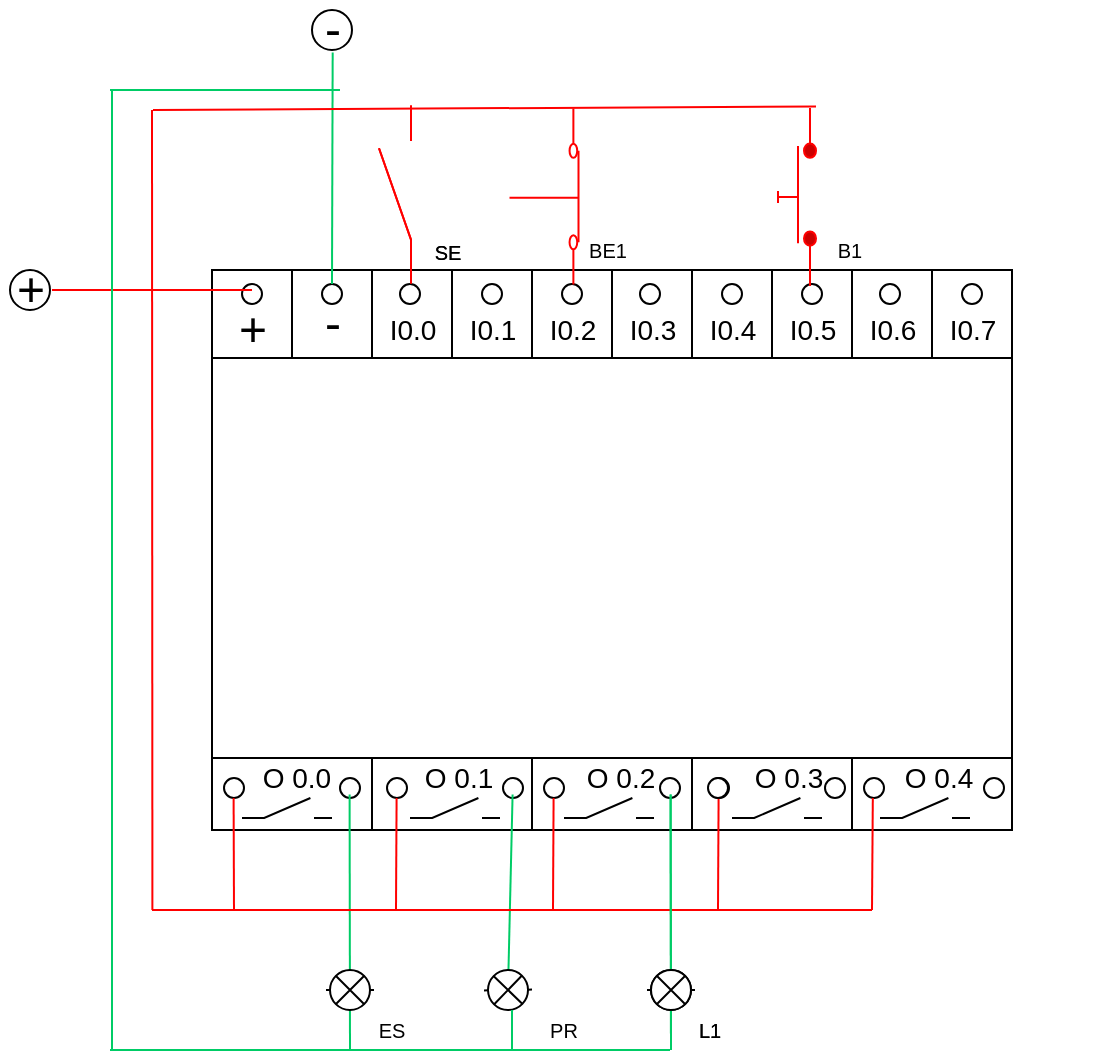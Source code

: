 <mxfile version="15.8.3" type="github">
  <diagram id="Yxvccd4uRXfHXYhgJA9T" name="Page-1">
    <mxGraphModel dx="782" dy="446" grid="1" gridSize="10" guides="1" tooltips="1" connect="1" arrows="1" fold="1" page="1" pageScale="1" pageWidth="850" pageHeight="1100" math="0" shadow="0">
      <root>
        <mxCell id="0" />
        <mxCell id="1" parent="0" />
        <mxCell id="sE-uARo-qi2YajXejtQI-1" value="" style="verticalLabelPosition=bottom;verticalAlign=top;html=1;shape=mxgraph.basic.rect;fillColor2=none;strokeWidth=1;size=20;indent=5;" vertex="1" parent="1">
          <mxGeometry x="266" y="830" width="400" height="280" as="geometry" />
        </mxCell>
        <mxCell id="sE-uARo-qi2YajXejtQI-2" value="" style="shape=partialRectangle;whiteSpace=wrap;html=1;right=0;top=0;bottom=0;fillColor=none;routingCenterX=-0.5;" vertex="1" parent="1">
          <mxGeometry x="346" y="1050" width="120" height="60" as="geometry" />
        </mxCell>
        <mxCell id="sE-uARo-qi2YajXejtQI-3" value="" style="shape=partialRectangle;whiteSpace=wrap;html=1;right=0;top=0;bottom=0;fillColor=none;routingCenterX=-0.5;" vertex="1" parent="1">
          <mxGeometry x="426" y="1050" width="120" height="60" as="geometry" />
        </mxCell>
        <mxCell id="sE-uARo-qi2YajXejtQI-4" value="" style="shape=partialRectangle;whiteSpace=wrap;html=1;right=0;top=0;bottom=0;fillColor=none;routingCenterX=-0.5;" vertex="1" parent="1">
          <mxGeometry x="506" y="1050" width="120" height="60" as="geometry" />
        </mxCell>
        <mxCell id="sE-uARo-qi2YajXejtQI-5" value="" style="shape=partialRectangle;whiteSpace=wrap;html=1;right=0;top=0;bottom=0;fillColor=none;routingCenterX=-0.5;" vertex="1" parent="1">
          <mxGeometry x="586" y="1050" width="120" height="60" as="geometry" />
        </mxCell>
        <mxCell id="sE-uARo-qi2YajXejtQI-6" value="" style="shape=partialRectangle;whiteSpace=wrap;html=1;top=0;bottom=0;fillColor=none;" vertex="1" parent="1">
          <mxGeometry x="306" y="830" width="120" height="60" as="geometry" />
        </mxCell>
        <mxCell id="sE-uARo-qi2YajXejtQI-7" value="" style="shape=partialRectangle;whiteSpace=wrap;html=1;top=0;bottom=0;fillColor=none;" vertex="1" parent="1">
          <mxGeometry x="346" y="830" width="120" height="60" as="geometry" />
        </mxCell>
        <mxCell id="sE-uARo-qi2YajXejtQI-8" value="" style="shape=partialRectangle;whiteSpace=wrap;html=1;top=0;bottom=0;fillColor=none;" vertex="1" parent="1">
          <mxGeometry x="386" y="830" width="120" height="60" as="geometry" />
        </mxCell>
        <mxCell id="sE-uARo-qi2YajXejtQI-9" value="" style="shape=partialRectangle;whiteSpace=wrap;html=1;top=0;bottom=0;fillColor=none;" vertex="1" parent="1">
          <mxGeometry x="506" y="830" width="40" height="60" as="geometry" />
        </mxCell>
        <mxCell id="sE-uARo-qi2YajXejtQI-10" value="" style="shape=partialRectangle;whiteSpace=wrap;html=1;top=0;bottom=0;fillColor=none;" vertex="1" parent="1">
          <mxGeometry x="546" y="830" width="120" height="60" as="geometry" />
        </mxCell>
        <mxCell id="sE-uARo-qi2YajXejtQI-11" value="" style="shape=partialRectangle;whiteSpace=wrap;html=1;top=0;bottom=0;fillColor=none;" vertex="1" parent="1">
          <mxGeometry x="586" y="830" width="40" height="60" as="geometry" />
        </mxCell>
        <mxCell id="sE-uARo-qi2YajXejtQI-12" value="" style="verticalLabelPosition=bottom;verticalAlign=top;html=1;shape=mxgraph.basic.rect;fillColor2=none;strokeWidth=1;size=20;indent=5;" vertex="1" parent="1">
          <mxGeometry x="266" y="874" width="400" height="200" as="geometry" />
        </mxCell>
        <mxCell id="sE-uARo-qi2YajXejtQI-13" value="&lt;font style=&quot;font-size: 24px&quot;&gt;+&lt;/font&gt;" style="text;html=1;align=center;verticalAlign=middle;resizable=0;points=[];autosize=1;strokeColor=none;fillColor=none;" vertex="1" parent="1">
          <mxGeometry x="271" y="850" width="30" height="20" as="geometry" />
        </mxCell>
        <mxCell id="sE-uARo-qi2YajXejtQI-14" value="" style="ellipse;whiteSpace=wrap;html=1;aspect=fixed;" vertex="1" parent="1">
          <mxGeometry x="281" y="837" width="10" height="10" as="geometry" />
        </mxCell>
        <mxCell id="sE-uARo-qi2YajXejtQI-15" value="&lt;span style=&quot;font-size: 24px&quot;&gt;-&lt;/span&gt;" style="text;html=1;align=center;verticalAlign=middle;resizable=0;points=[];autosize=1;strokeColor=none;fillColor=none;" vertex="1" parent="1">
          <mxGeometry x="316" y="847" width="20" height="20" as="geometry" />
        </mxCell>
        <mxCell id="sE-uARo-qi2YajXejtQI-16" value="" style="ellipse;whiteSpace=wrap;html=1;aspect=fixed;" vertex="1" parent="1">
          <mxGeometry x="321" y="837" width="10" height="10" as="geometry" />
        </mxCell>
        <mxCell id="sE-uARo-qi2YajXejtQI-17" value="&lt;font style=&quot;font-size: 14px&quot;&gt;I0.0&lt;/font&gt;" style="text;html=1;align=center;verticalAlign=middle;resizable=0;points=[];autosize=1;strokeColor=none;fillColor=none;" vertex="1" parent="1">
          <mxGeometry x="346" y="850" width="40" height="20" as="geometry" />
        </mxCell>
        <mxCell id="sE-uARo-qi2YajXejtQI-18" value="" style="ellipse;whiteSpace=wrap;html=1;aspect=fixed;" vertex="1" parent="1">
          <mxGeometry x="360" y="837" width="10" height="10" as="geometry" />
        </mxCell>
        <mxCell id="sE-uARo-qi2YajXejtQI-19" value="&lt;span style=&quot;font-size: 14px&quot;&gt;I0.1&lt;/span&gt;" style="text;html=1;align=center;verticalAlign=middle;resizable=0;points=[];autosize=1;strokeColor=none;fillColor=none;" vertex="1" parent="1">
          <mxGeometry x="386" y="850" width="40" height="20" as="geometry" />
        </mxCell>
        <mxCell id="sE-uARo-qi2YajXejtQI-20" value="" style="ellipse;whiteSpace=wrap;html=1;aspect=fixed;" vertex="1" parent="1">
          <mxGeometry x="401" y="837" width="10" height="10" as="geometry" />
        </mxCell>
        <mxCell id="sE-uARo-qi2YajXejtQI-21" value="&lt;font style=&quot;font-size: 14px&quot;&gt;I0.2&lt;/font&gt;" style="text;html=1;align=center;verticalAlign=middle;resizable=0;points=[];autosize=1;strokeColor=none;fillColor=none;" vertex="1" parent="1">
          <mxGeometry x="426" y="850" width="40" height="20" as="geometry" />
        </mxCell>
        <mxCell id="sE-uARo-qi2YajXejtQI-22" value="" style="ellipse;whiteSpace=wrap;html=1;aspect=fixed;" vertex="1" parent="1">
          <mxGeometry x="441" y="837" width="10" height="10" as="geometry" />
        </mxCell>
        <mxCell id="sE-uARo-qi2YajXejtQI-23" value="&lt;font style=&quot;font-size: 14px&quot;&gt;I0.3&lt;/font&gt;" style="text;html=1;align=center;verticalAlign=middle;resizable=0;points=[];autosize=1;strokeColor=none;fillColor=none;" vertex="1" parent="1">
          <mxGeometry x="466" y="850" width="40" height="20" as="geometry" />
        </mxCell>
        <mxCell id="sE-uARo-qi2YajXejtQI-24" value="" style="ellipse;whiteSpace=wrap;html=1;aspect=fixed;" vertex="1" parent="1">
          <mxGeometry x="480" y="837" width="10" height="10" as="geometry" />
        </mxCell>
        <mxCell id="sE-uARo-qi2YajXejtQI-25" value="&lt;font style=&quot;font-size: 14px&quot;&gt;I0.4&lt;/font&gt;" style="text;html=1;align=center;verticalAlign=middle;resizable=0;points=[];autosize=1;strokeColor=none;fillColor=none;" vertex="1" parent="1">
          <mxGeometry x="506" y="850" width="40" height="20" as="geometry" />
        </mxCell>
        <mxCell id="sE-uARo-qi2YajXejtQI-26" value="" style="ellipse;whiteSpace=wrap;html=1;aspect=fixed;" vertex="1" parent="1">
          <mxGeometry x="521" y="837" width="10" height="10" as="geometry" />
        </mxCell>
        <mxCell id="sE-uARo-qi2YajXejtQI-27" value="&lt;font style=&quot;font-size: 14px&quot;&gt;I0.5&lt;/font&gt;" style="text;html=1;align=center;verticalAlign=middle;resizable=0;points=[];autosize=1;strokeColor=none;fillColor=none;" vertex="1" parent="1">
          <mxGeometry x="546" y="850" width="40" height="20" as="geometry" />
        </mxCell>
        <mxCell id="sE-uARo-qi2YajXejtQI-28" value="" style="ellipse;whiteSpace=wrap;html=1;aspect=fixed;" vertex="1" parent="1">
          <mxGeometry x="561" y="837" width="10" height="10" as="geometry" />
        </mxCell>
        <mxCell id="sE-uARo-qi2YajXejtQI-29" value="&lt;font style=&quot;font-size: 14px&quot;&gt;I0.6&lt;/font&gt;" style="text;html=1;align=center;verticalAlign=middle;resizable=0;points=[];autosize=1;strokeColor=none;fillColor=none;" vertex="1" parent="1">
          <mxGeometry x="586" y="850" width="40" height="20" as="geometry" />
        </mxCell>
        <mxCell id="sE-uARo-qi2YajXejtQI-30" value="" style="ellipse;whiteSpace=wrap;html=1;aspect=fixed;" vertex="1" parent="1">
          <mxGeometry x="600" y="837" width="10" height="10" as="geometry" />
        </mxCell>
        <mxCell id="sE-uARo-qi2YajXejtQI-31" value="&lt;font style=&quot;font-size: 14px&quot;&gt;I0.7&lt;/font&gt;" style="text;html=1;align=center;verticalAlign=middle;resizable=0;points=[];autosize=1;strokeColor=none;fillColor=none;" vertex="1" parent="1">
          <mxGeometry x="626" y="850" width="40" height="20" as="geometry" />
        </mxCell>
        <mxCell id="sE-uARo-qi2YajXejtQI-32" value="" style="ellipse;whiteSpace=wrap;html=1;aspect=fixed;" vertex="1" parent="1">
          <mxGeometry x="641" y="837" width="10" height="10" as="geometry" />
        </mxCell>
        <mxCell id="sE-uARo-qi2YajXejtQI-33" value="" style="pointerEvents=1;verticalLabelPosition=bottom;shadow=0;dashed=0;align=center;html=1;verticalAlign=top;shape=mxgraph.electrical.electro-mechanical.make_contact;" vertex="1" parent="1">
          <mxGeometry x="281" y="1094" width="45" height="10" as="geometry" />
        </mxCell>
        <mxCell id="sE-uARo-qi2YajXejtQI-34" value="" style="pointerEvents=1;verticalLabelPosition=bottom;shadow=0;dashed=0;align=center;html=1;verticalAlign=top;shape=mxgraph.electrical.electro-mechanical.make_contact;" vertex="1" parent="1">
          <mxGeometry x="365" y="1094" width="45" height="10" as="geometry" />
        </mxCell>
        <mxCell id="sE-uARo-qi2YajXejtQI-35" value="" style="pointerEvents=1;verticalLabelPosition=bottom;shadow=0;dashed=0;align=center;html=1;verticalAlign=top;shape=mxgraph.electrical.electro-mechanical.make_contact;" vertex="1" parent="1">
          <mxGeometry x="442" y="1094" width="45" height="10" as="geometry" />
        </mxCell>
        <mxCell id="sE-uARo-qi2YajXejtQI-36" value="" style="pointerEvents=1;verticalLabelPosition=bottom;shadow=0;dashed=0;align=center;html=1;verticalAlign=top;shape=mxgraph.electrical.electro-mechanical.make_contact;" vertex="1" parent="1">
          <mxGeometry x="526" y="1094" width="45" height="10" as="geometry" />
        </mxCell>
        <mxCell id="sE-uARo-qi2YajXejtQI-37" value="" style="pointerEvents=1;verticalLabelPosition=bottom;shadow=0;dashed=0;align=center;html=1;verticalAlign=top;shape=mxgraph.electrical.electro-mechanical.make_contact;" vertex="1" parent="1">
          <mxGeometry x="600" y="1094" width="45" height="10" as="geometry" />
        </mxCell>
        <mxCell id="sE-uARo-qi2YajXejtQI-38" value="&lt;font style=&quot;font-size: 14px&quot;&gt;&amp;nbsp;O 0.0&lt;/font&gt;" style="text;html=1;align=center;verticalAlign=middle;resizable=0;points=[];autosize=1;strokeColor=none;fillColor=none;" vertex="1" parent="1">
          <mxGeometry x="281" y="1074" width="50" height="20" as="geometry" />
        </mxCell>
        <mxCell id="sE-uARo-qi2YajXejtQI-39" value="&lt;span style=&quot;font-size: 14px&quot;&gt;O 0.1&lt;/span&gt;" style="text;html=1;align=center;verticalAlign=middle;resizable=0;points=[];autosize=1;strokeColor=none;fillColor=none;" vertex="1" parent="1">
          <mxGeometry x="364" y="1074" width="50" height="20" as="geometry" />
        </mxCell>
        <mxCell id="sE-uARo-qi2YajXejtQI-40" value="&lt;font style=&quot;font-size: 14px&quot;&gt;O 0.2&lt;/font&gt;" style="text;html=1;align=center;verticalAlign=middle;resizable=0;points=[];autosize=1;strokeColor=none;fillColor=none;" vertex="1" parent="1">
          <mxGeometry x="445" y="1074" width="50" height="20" as="geometry" />
        </mxCell>
        <mxCell id="sE-uARo-qi2YajXejtQI-41" value="&lt;font style=&quot;font-size: 14px&quot;&gt;O 0.3&lt;/font&gt;" style="text;html=1;align=center;verticalAlign=middle;resizable=0;points=[];autosize=1;strokeColor=none;fillColor=none;" vertex="1" parent="1">
          <mxGeometry x="529" y="1074" width="50" height="20" as="geometry" />
        </mxCell>
        <mxCell id="sE-uARo-qi2YajXejtQI-42" value="" style="edgeStyle=none;shape=link;rounded=0;orthogonalLoop=1;jettySize=auto;html=1;strokeColor=#000000;" edge="1" parent="1" source="sE-uARo-qi2YajXejtQI-43" target="sE-uARo-qi2YajXejtQI-12">
          <mxGeometry relative="1" as="geometry" />
        </mxCell>
        <mxCell id="sE-uARo-qi2YajXejtQI-43" value="&lt;font style=&quot;font-size: 14px&quot;&gt;O 0.4&lt;/font&gt;" style="text;html=1;align=center;verticalAlign=middle;resizable=0;points=[];autosize=1;strokeColor=none;fillColor=none;" vertex="1" parent="1">
          <mxGeometry x="604" y="1074" width="50" height="20" as="geometry" />
        </mxCell>
        <mxCell id="sE-uARo-qi2YajXejtQI-44" value="" style="ellipse;whiteSpace=wrap;html=1;aspect=fixed;" vertex="1" parent="1">
          <mxGeometry x="272" y="1084" width="10" height="10" as="geometry" />
        </mxCell>
        <mxCell id="sE-uARo-qi2YajXejtQI-45" value="" style="ellipse;whiteSpace=wrap;html=1;aspect=fixed;" vertex="1" parent="1">
          <mxGeometry x="330" y="1084" width="10" height="10" as="geometry" />
        </mxCell>
        <mxCell id="sE-uARo-qi2YajXejtQI-46" value="" style="ellipse;whiteSpace=wrap;html=1;aspect=fixed;" vertex="1" parent="1">
          <mxGeometry x="353.5" y="1084" width="10" height="10" as="geometry" />
        </mxCell>
        <mxCell id="sE-uARo-qi2YajXejtQI-47" value="" style="ellipse;whiteSpace=wrap;html=1;aspect=fixed;" vertex="1" parent="1">
          <mxGeometry x="411.5" y="1084" width="10" height="10" as="geometry" />
        </mxCell>
        <mxCell id="sE-uARo-qi2YajXejtQI-48" value="" style="ellipse;whiteSpace=wrap;html=1;aspect=fixed;" vertex="1" parent="1">
          <mxGeometry x="432" y="1084" width="10" height="10" as="geometry" />
        </mxCell>
        <mxCell id="sE-uARo-qi2YajXejtQI-49" value="" style="ellipse;whiteSpace=wrap;html=1;aspect=fixed;" vertex="1" parent="1">
          <mxGeometry x="490" y="1084" width="10" height="10" as="geometry" />
        </mxCell>
        <mxCell id="sE-uARo-qi2YajXejtQI-50" value="" style="ellipse;whiteSpace=wrap;html=1;aspect=fixed;" vertex="1" parent="1">
          <mxGeometry x="514.5" y="1084" width="10" height="10" as="geometry" />
        </mxCell>
        <mxCell id="sE-uARo-qi2YajXejtQI-51" value="" style="ellipse;whiteSpace=wrap;html=1;aspect=fixed;" vertex="1" parent="1">
          <mxGeometry x="572.5" y="1084" width="10" height="10" as="geometry" />
        </mxCell>
        <mxCell id="sE-uARo-qi2YajXejtQI-52" value="" style="ellipse;whiteSpace=wrap;html=1;aspect=fixed;" vertex="1" parent="1">
          <mxGeometry x="592" y="1084" width="10" height="10" as="geometry" />
        </mxCell>
        <mxCell id="sE-uARo-qi2YajXejtQI-53" value="" style="ellipse;whiteSpace=wrap;html=1;aspect=fixed;" vertex="1" parent="1">
          <mxGeometry x="652" y="1084" width="10" height="10" as="geometry" />
        </mxCell>
        <mxCell id="sE-uARo-qi2YajXejtQI-54" value="" style="ellipse;whiteSpace=wrap;html=1;aspect=fixed;" vertex="1" parent="1">
          <mxGeometry x="165" y="830" width="20" height="20" as="geometry" />
        </mxCell>
        <mxCell id="sE-uARo-qi2YajXejtQI-55" value="" style="ellipse;whiteSpace=wrap;html=1;aspect=fixed;" vertex="1" parent="1">
          <mxGeometry x="316" y="700" width="20" height="20" as="geometry" />
        </mxCell>
        <mxCell id="sE-uARo-qi2YajXejtQI-56" value="&lt;font style=&quot;font-size: 24px&quot;&gt;+&lt;/font&gt;" style="text;html=1;align=center;verticalAlign=middle;resizable=0;points=[];autosize=1;strokeColor=none;fillColor=none;" vertex="1" parent="1">
          <mxGeometry x="160" y="830" width="30" height="20" as="geometry" />
        </mxCell>
        <mxCell id="sE-uARo-qi2YajXejtQI-57" value="&lt;span style=&quot;font-size: 24px&quot;&gt;-&lt;/span&gt;" style="text;html=1;align=center;verticalAlign=middle;resizable=0;points=[];autosize=1;strokeColor=none;fillColor=none;" vertex="1" parent="1">
          <mxGeometry x="316" y="700" width="20" height="20" as="geometry" />
        </mxCell>
        <mxCell id="sE-uARo-qi2YajXejtQI-58" value="" style="endArrow=none;html=1;strokeColor=#FF0000;" edge="1" parent="1">
          <mxGeometry width="50" height="50" relative="1" as="geometry">
            <mxPoint x="277" y="1150" as="sourcePoint" />
            <mxPoint x="276.8" y="1094.0" as="targetPoint" />
            <Array as="points" />
          </mxGeometry>
        </mxCell>
        <mxCell id="sE-uARo-qi2YajXejtQI-59" value="" style="endArrow=none;html=1;strokeColor=#FF0000;" edge="1" parent="1">
          <mxGeometry width="50" height="50" relative="1" as="geometry">
            <mxPoint x="358" y="1150" as="sourcePoint" />
            <mxPoint x="358.3" y="1094.0" as="targetPoint" />
            <Array as="points" />
          </mxGeometry>
        </mxCell>
        <mxCell id="sE-uARo-qi2YajXejtQI-60" value="" style="endArrow=none;html=1;strokeColor=#FF0000;" edge="1" parent="1">
          <mxGeometry width="50" height="50" relative="1" as="geometry">
            <mxPoint x="519" y="1150" as="sourcePoint" />
            <mxPoint x="519.3" y="1094.0" as="targetPoint" />
            <Array as="points" />
          </mxGeometry>
        </mxCell>
        <mxCell id="sE-uARo-qi2YajXejtQI-61" value="" style="endArrow=none;html=1;strokeColor=#FF0000;" edge="1" parent="1">
          <mxGeometry width="50" height="50" relative="1" as="geometry">
            <mxPoint x="286.0" y="840" as="sourcePoint" />
            <mxPoint x="186.0" y="840" as="targetPoint" />
            <Array as="points" />
          </mxGeometry>
        </mxCell>
        <mxCell id="sE-uARo-qi2YajXejtQI-62" value="" style="endArrow=none;html=1;strokeColor=#FF0000;" edge="1" parent="1">
          <mxGeometry width="50" height="50" relative="1" as="geometry">
            <mxPoint x="596" y="1150" as="sourcePoint" />
            <mxPoint x="596.41" y="1094.0" as="targetPoint" />
            <Array as="points" />
          </mxGeometry>
        </mxCell>
        <mxCell id="sE-uARo-qi2YajXejtQI-63" value="" style="endArrow=none;html=1;strokeColor=#00CC66;" edge="1" parent="1">
          <mxGeometry width="50" height="50" relative="1" as="geometry">
            <mxPoint x="335" y="1220" as="sourcePoint" />
            <mxPoint x="334.8" y="1092.2" as="targetPoint" />
            <Array as="points" />
          </mxGeometry>
        </mxCell>
        <mxCell id="sE-uARo-qi2YajXejtQI-64" value="" style="endArrow=none;html=1;strokeColor=#00CC66;startArrow=none;" edge="1" parent="1" source="sE-uARo-qi2YajXejtQI-74">
          <mxGeometry width="50" height="50" relative="1" as="geometry">
            <mxPoint x="416" y="1160" as="sourcePoint" />
            <mxPoint x="416.3" y="1092.2" as="targetPoint" />
            <Array as="points" />
          </mxGeometry>
        </mxCell>
        <mxCell id="sE-uARo-qi2YajXejtQI-65" value="" style="endArrow=none;html=1;strokeColor=#FF0000;" edge="1" parent="1">
          <mxGeometry width="50" height="50" relative="1" as="geometry">
            <mxPoint x="236.0" y="1150" as="sourcePoint" />
            <mxPoint x="596" y="1150" as="targetPoint" />
            <Array as="points" />
          </mxGeometry>
        </mxCell>
        <mxCell id="sE-uARo-qi2YajXejtQI-66" value="" style="endArrow=none;html=1;strokeColor=#00CC66;" edge="1" parent="1">
          <mxGeometry width="50" height="50" relative="1" as="geometry">
            <mxPoint x="330" y="740" as="sourcePoint" />
            <mxPoint x="215" y="740" as="targetPoint" />
            <Array as="points" />
          </mxGeometry>
        </mxCell>
        <mxCell id="sE-uARo-qi2YajXejtQI-67" value="" style="endArrow=none;html=1;strokeColor=#00CC66;" edge="1" parent="1">
          <mxGeometry width="50" height="50" relative="1" as="geometry">
            <mxPoint x="216.0" y="1220" as="sourcePoint" />
            <mxPoint x="216.0" y="740" as="targetPoint" />
            <Array as="points" />
          </mxGeometry>
        </mxCell>
        <mxCell id="sE-uARo-qi2YajXejtQI-68" value="" style="endArrow=none;html=1;strokeColor=#00CC66;entryX=0.517;entryY=1.064;entryDx=0;entryDy=0;entryPerimeter=0;exitX=0.5;exitY=0;exitDx=0;exitDy=0;" edge="1" parent="1" source="sE-uARo-qi2YajXejtQI-16" target="sE-uARo-qi2YajXejtQI-57">
          <mxGeometry width="50" height="50" relative="1" as="geometry">
            <mxPoint x="326" y="790" as="sourcePoint" />
            <mxPoint x="215" y="792" as="targetPoint" />
            <Array as="points" />
          </mxGeometry>
        </mxCell>
        <mxCell id="sE-uARo-qi2YajXejtQI-69" value="" style="endArrow=none;html=1;strokeColor=#FF0000;" edge="1" parent="1">
          <mxGeometry width="50" height="50" relative="1" as="geometry">
            <mxPoint x="236.2" y="1150" as="sourcePoint" />
            <mxPoint x="236.0" y="750" as="targetPoint" />
            <Array as="points" />
          </mxGeometry>
        </mxCell>
        <mxCell id="sE-uARo-qi2YajXejtQI-70" value="" style="endArrow=none;html=1;strokeColor=#FF0000;entryX=1;entryY=1;entryDx=0;entryDy=0;entryPerimeter=0;" edge="1" parent="1">
          <mxGeometry width="50" height="50" relative="1" as="geometry">
            <mxPoint x="236.5" y="750" as="sourcePoint" />
            <mxPoint x="568" y="748.25" as="targetPoint" />
            <Array as="points" />
          </mxGeometry>
        </mxCell>
        <mxCell id="sE-uARo-qi2YajXejtQI-71" value="&lt;span style=&quot;font-size: 10px&quot;&gt;SE&lt;br&gt;&lt;/span&gt;" style="text;html=1;strokeColor=none;fillColor=none;align=center;verticalAlign=middle;whiteSpace=wrap;rounded=0;" vertex="1" parent="1">
          <mxGeometry x="363.5" y="810.5" width="40" height="20" as="geometry" />
        </mxCell>
        <mxCell id="sE-uARo-qi2YajXejtQI-72" value="" style="pointerEvents=1;verticalLabelPosition=bottom;shadow=0;dashed=0;align=center;html=1;verticalAlign=top;shape=mxgraph.electrical.electro-mechanical.pushbutton_break;strokeColor=#FF0000;rotation=-90;" vertex="1" parent="1">
          <mxGeometry x="388" y="776" width="88" height="34.5" as="geometry" />
        </mxCell>
        <mxCell id="sE-uARo-qi2YajXejtQI-73" value="" style="pointerEvents=1;verticalLabelPosition=bottom;shadow=0;dashed=0;align=center;html=1;verticalAlign=top;shape=mxgraph.electrical.miscellaneous.light_bulb;strokeColor=#000000;rotation=-180;" vertex="1" parent="1">
          <mxGeometry x="323" y="1180" width="24" height="20" as="geometry" />
        </mxCell>
        <mxCell id="sE-uARo-qi2YajXejtQI-74" value="" style="pointerEvents=1;verticalLabelPosition=bottom;shadow=0;dashed=0;align=center;html=1;verticalAlign=top;shape=mxgraph.electrical.miscellaneous.light_bulb;strokeColor=#000000;rotation=-181;" vertex="1" parent="1">
          <mxGeometry x="402" y="1180" width="24" height="20" as="geometry" />
        </mxCell>
        <mxCell id="sE-uARo-qi2YajXejtQI-75" value="" style="endArrow=none;html=1;strokeColor=#00CC66;exitX=0;exitY=1;exitDx=0;exitDy=0;" edge="1" parent="1" source="sE-uARo-qi2YajXejtQI-90">
          <mxGeometry width="50" height="50" relative="1" as="geometry">
            <mxPoint x="656" y="1220" as="sourcePoint" />
            <mxPoint x="215" y="1220" as="targetPoint" />
            <Array as="points" />
          </mxGeometry>
        </mxCell>
        <mxCell id="sE-uARo-qi2YajXejtQI-76" value="" style="endArrow=none;html=1;strokeColor=#00CC66;" edge="1" parent="1">
          <mxGeometry width="50" height="50" relative="1" as="geometry">
            <mxPoint x="416" y="1220" as="sourcePoint" />
            <mxPoint x="416" y="1200" as="targetPoint" />
            <Array as="points" />
          </mxGeometry>
        </mxCell>
        <mxCell id="sE-uARo-qi2YajXejtQI-77" value="&lt;span style=&quot;font-size: 10px&quot;&gt;PR&lt;/span&gt;" style="text;html=1;strokeColor=none;fillColor=none;align=center;verticalAlign=middle;whiteSpace=wrap;rounded=0;" vertex="1" parent="1">
          <mxGeometry x="421.5" y="1200" width="40" height="20" as="geometry" />
        </mxCell>
        <mxCell id="sE-uARo-qi2YajXejtQI-78" value="&lt;span style=&quot;font-size: 10px&quot;&gt;ES&lt;/span&gt;" style="text;html=1;strokeColor=none;fillColor=none;align=center;verticalAlign=middle;whiteSpace=wrap;rounded=0;" vertex="1" parent="1">
          <mxGeometry x="336" y="1200" width="40" height="20" as="geometry" />
        </mxCell>
        <mxCell id="sE-uARo-qi2YajXejtQI-79" value="" style="endArrow=none;html=1;strokeColor=#FF0000;" edge="1" parent="1">
          <mxGeometry width="50" height="50" relative="1" as="geometry">
            <mxPoint x="436.5" y="1150" as="sourcePoint" />
            <mxPoint x="436.8" y="1094.0" as="targetPoint" />
            <Array as="points" />
          </mxGeometry>
        </mxCell>
        <mxCell id="sE-uARo-qi2YajXejtQI-80" value="" style="ellipse;whiteSpace=wrap;html=1;aspect=fixed;" vertex="1" parent="1">
          <mxGeometry x="514" y="1084" width="10" height="10" as="geometry" />
        </mxCell>
        <mxCell id="sE-uARo-qi2YajXejtQI-81" value="" style="endArrow=none;html=1;strokeColor=#00CC66;" edge="1" parent="1">
          <mxGeometry width="50" height="50" relative="1" as="geometry">
            <mxPoint x="495.5" y="1220" as="sourcePoint" />
            <mxPoint x="495.3" y="1092.2" as="targetPoint" />
            <Array as="points" />
          </mxGeometry>
        </mxCell>
        <mxCell id="sE-uARo-qi2YajXejtQI-82" value="" style="pointerEvents=1;verticalLabelPosition=bottom;shadow=0;dashed=0;align=center;html=1;verticalAlign=top;shape=mxgraph.electrical.miscellaneous.light_bulb;strokeColor=#000000;rotation=-180;" vertex="1" parent="1">
          <mxGeometry x="483.5" y="1180" width="24" height="20" as="geometry" />
        </mxCell>
        <mxCell id="sE-uARo-qi2YajXejtQI-83" value="&lt;span style=&quot;font-size: 10px&quot;&gt;L1&lt;/span&gt;" style="text;html=1;strokeColor=none;fillColor=none;align=center;verticalAlign=middle;whiteSpace=wrap;rounded=0;" vertex="1" parent="1">
          <mxGeometry x="495" y="1200" width="40" height="20" as="geometry" />
        </mxCell>
        <mxCell id="sE-uARo-qi2YajXejtQI-85" value="&lt;span style=&quot;font-size: 10px&quot;&gt;BE1&lt;/span&gt;" style="text;html=1;strokeColor=none;fillColor=none;align=center;verticalAlign=middle;whiteSpace=wrap;rounded=0;" vertex="1" parent="1">
          <mxGeometry x="443.5" y="810" width="40" height="20" as="geometry" />
        </mxCell>
        <mxCell id="sE-uARo-qi2YajXejtQI-86" value="&lt;span style=&quot;font-size: 10px&quot;&gt;B1&lt;/span&gt;" style="text;html=1;strokeColor=none;fillColor=none;align=center;verticalAlign=middle;whiteSpace=wrap;rounded=0;" vertex="1" parent="1">
          <mxGeometry x="564.5" y="810" width="40" height="20" as="geometry" />
        </mxCell>
        <mxCell id="sE-uARo-qi2YajXejtQI-87" value="" style="pointerEvents=1;verticalLabelPosition=bottom;shadow=0;dashed=0;align=center;html=1;verticalAlign=top;shape=mxgraph.electrical.electro-mechanical.make_contact;hachureGap=4;strokeColor=#FF0000;rotation=-90;" vertex="1" parent="1">
          <mxGeometry x="313" y="784.25" width="89" height="16" as="geometry" />
        </mxCell>
        <mxCell id="sE-uARo-qi2YajXejtQI-88" value="" style="endArrow=none;html=1;strokeColor=#00CC66;" edge="1" parent="1">
          <mxGeometry width="50" height="50" relative="1" as="geometry">
            <mxPoint x="495.5" y="1220.0" as="sourcePoint" />
            <mxPoint x="495.3" y="1092.2" as="targetPoint" />
            <Array as="points" />
          </mxGeometry>
        </mxCell>
        <mxCell id="sE-uARo-qi2YajXejtQI-89" value="" style="pointerEvents=1;verticalLabelPosition=bottom;shadow=0;dashed=0;align=center;html=1;verticalAlign=top;shape=mxgraph.electrical.miscellaneous.light_bulb;strokeColor=#000000;rotation=-180;" vertex="1" parent="1">
          <mxGeometry x="483.5" y="1180" width="24" height="20" as="geometry" />
        </mxCell>
        <mxCell id="sE-uARo-qi2YajXejtQI-90" value="&lt;span style=&quot;font-size: 10px&quot;&gt;L1&lt;/span&gt;" style="text;html=1;strokeColor=none;fillColor=none;align=center;verticalAlign=middle;whiteSpace=wrap;rounded=0;" vertex="1" parent="1">
          <mxGeometry x="495" y="1200" width="40" height="20" as="geometry" />
        </mxCell>
        <mxCell id="sE-uARo-qi2YajXejtQI-91" value="&lt;span style=&quot;font-size: 10px&quot;&gt;SE&lt;br&gt;&lt;/span&gt;" style="text;html=1;strokeColor=none;fillColor=none;align=center;verticalAlign=middle;whiteSpace=wrap;rounded=0;" vertex="1" parent="1">
          <mxGeometry x="363.5" y="810.5" width="40" height="20" as="geometry" />
        </mxCell>
        <mxCell id="sE-uARo-qi2YajXejtQI-92" value="" style="pointerEvents=1;verticalLabelPosition=bottom;shadow=0;dashed=0;align=center;html=1;verticalAlign=top;shape=mxgraph.electrical.electro-mechanical.make_contact;hachureGap=4;strokeColor=#FF0000;rotation=-90;" vertex="1" parent="1">
          <mxGeometry x="313" y="784.25" width="89" height="16" as="geometry" />
        </mxCell>
        <mxCell id="sE-uARo-qi2YajXejtQI-94" value="" style="pointerEvents=1;verticalLabelPosition=bottom;shadow=0;dashed=0;align=center;html=1;verticalAlign=top;shape=mxgraph.electrical.electro-mechanical.push_switch_no;rotation=-90;fillColor=#CC0000;strokeColor=#FF0000;" vertex="1" parent="1">
          <mxGeometry x="514" y="784" width="89" height="19" as="geometry" />
        </mxCell>
      </root>
    </mxGraphModel>
  </diagram>
</mxfile>
